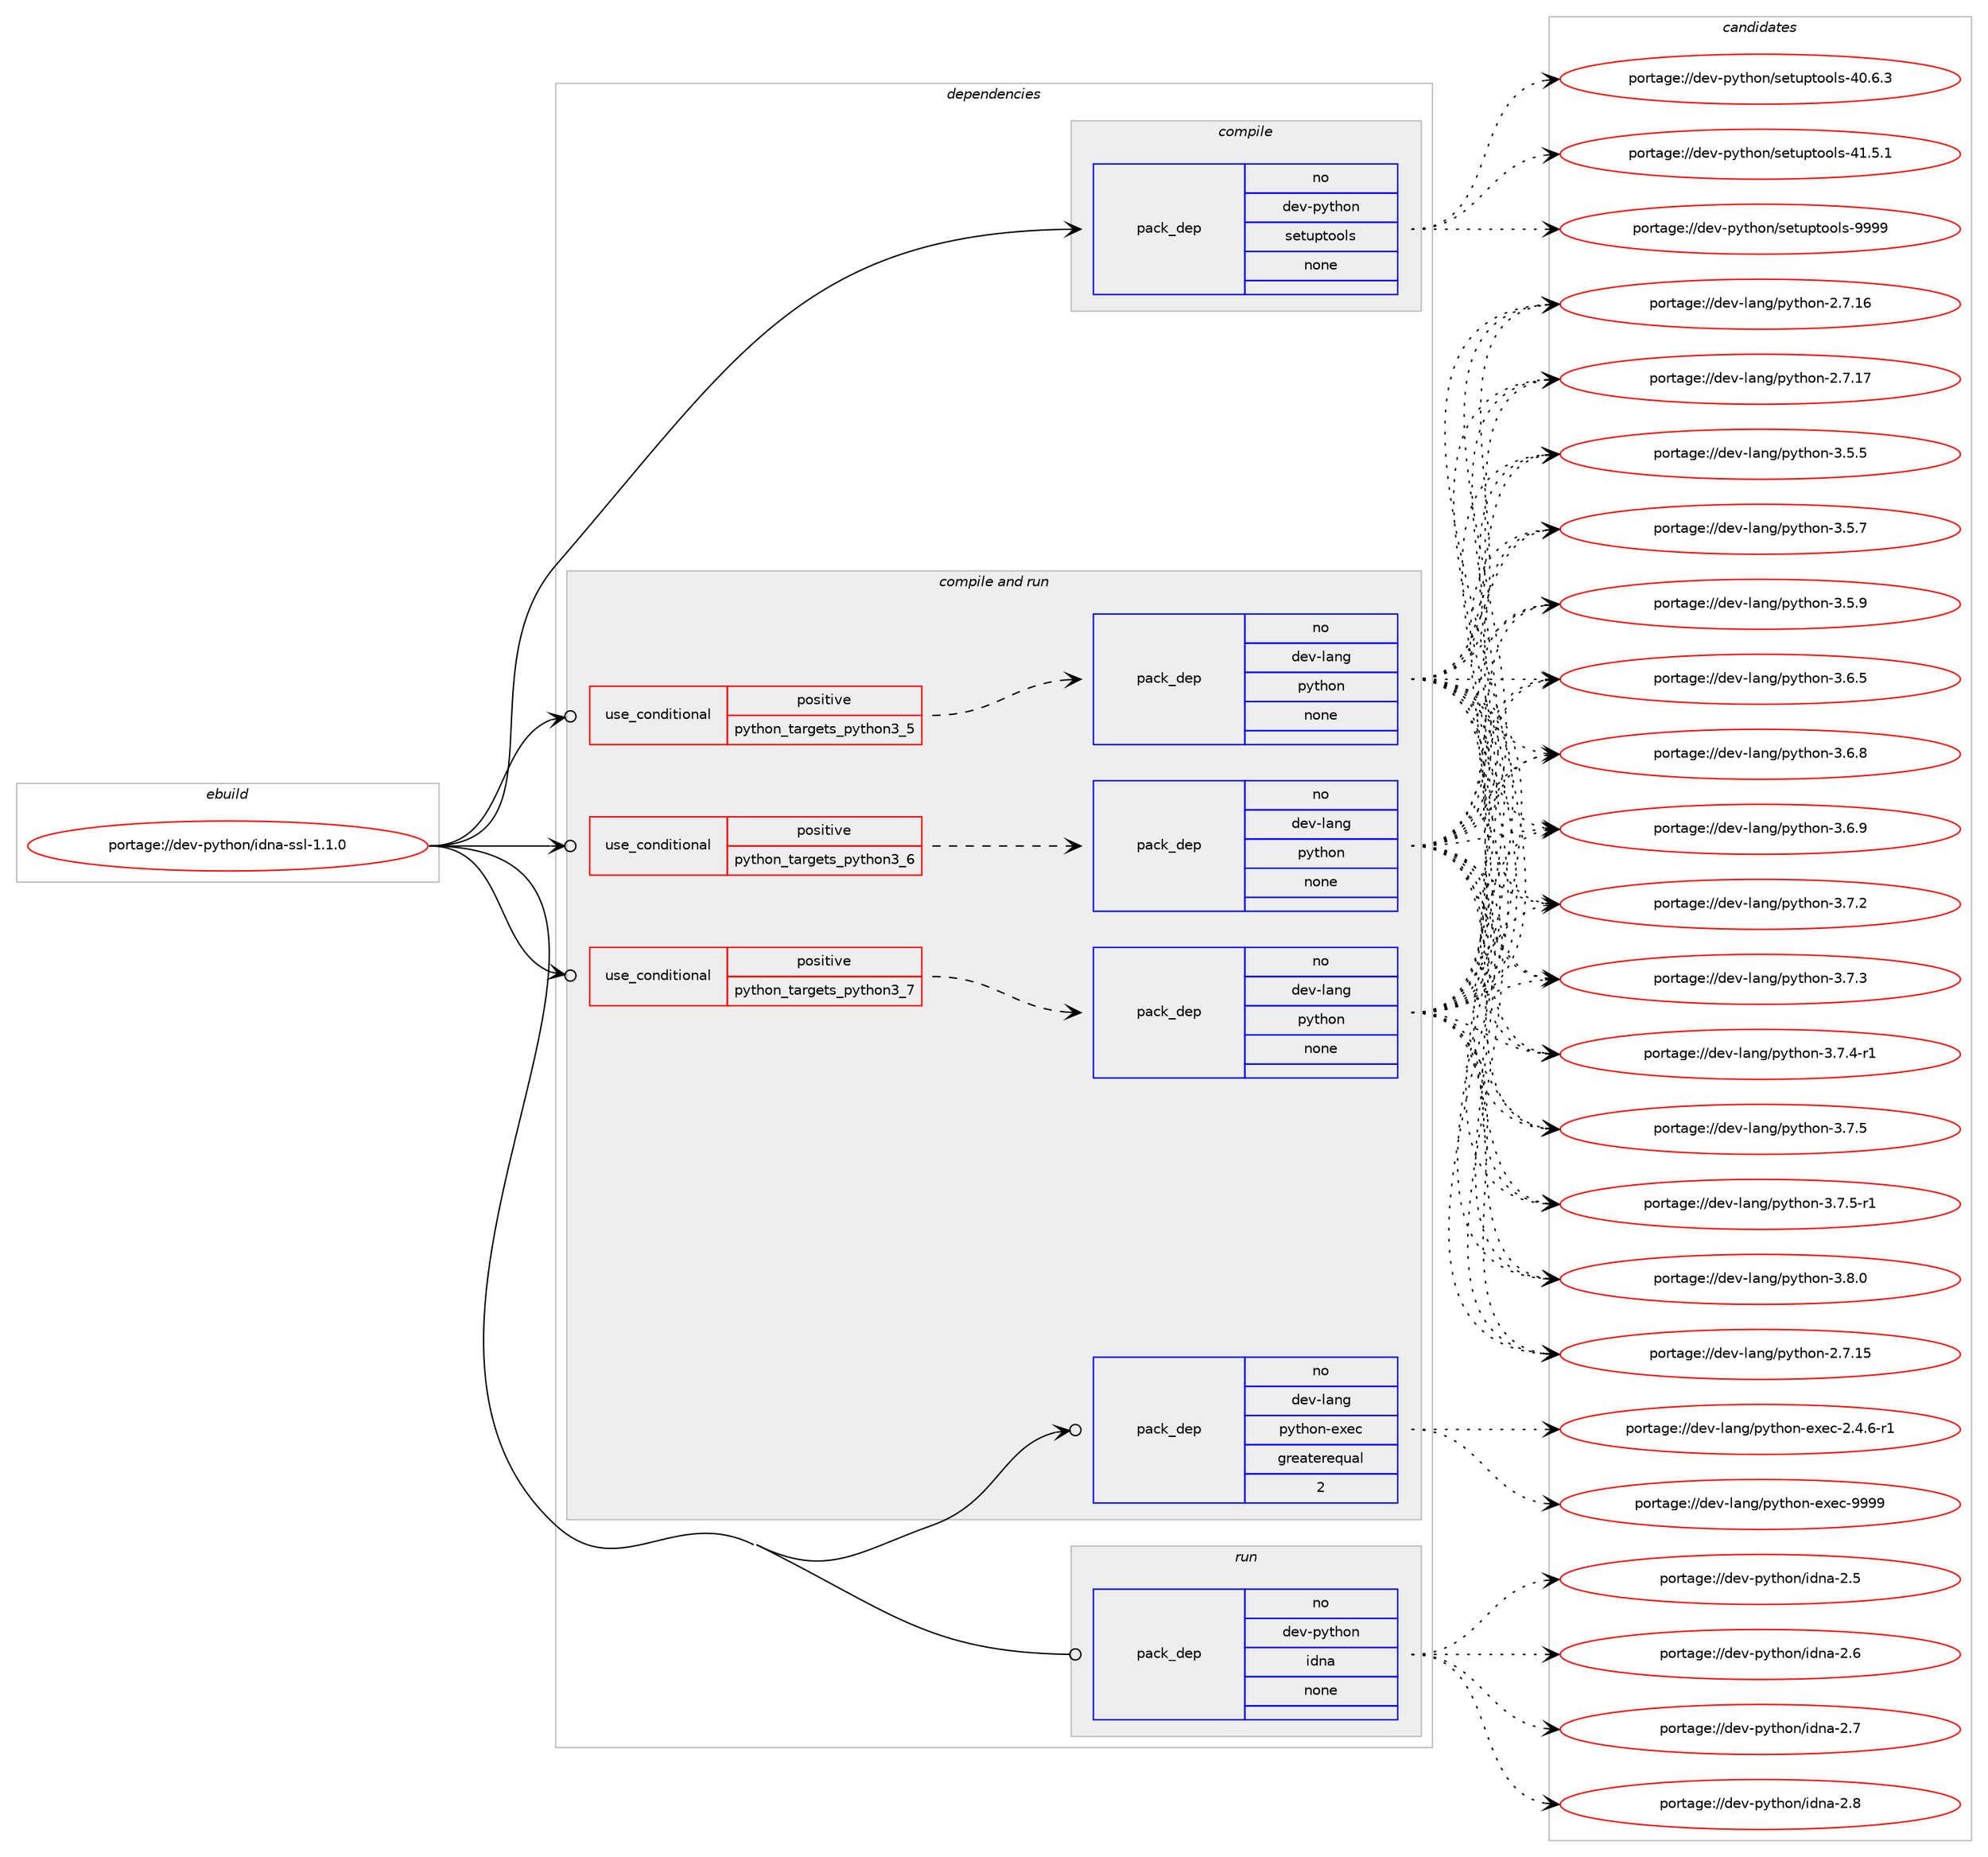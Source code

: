 digraph prolog {

# *************
# Graph options
# *************

newrank=true;
concentrate=true;
compound=true;
graph [rankdir=LR,fontname=Helvetica,fontsize=10,ranksep=1.5];#, ranksep=2.5, nodesep=0.2];
edge  [arrowhead=vee];
node  [fontname=Helvetica,fontsize=10];

# **********
# The ebuild
# **********

subgraph cluster_leftcol {
color=gray;
rank=same;
label=<<i>ebuild</i>>;
id [label="portage://dev-python/idna-ssl-1.1.0", color=red, width=4, href="../dev-python/idna-ssl-1.1.0.svg"];
}

# ****************
# The dependencies
# ****************

subgraph cluster_midcol {
color=gray;
label=<<i>dependencies</i>>;
subgraph cluster_compile {
fillcolor="#eeeeee";
style=filled;
label=<<i>compile</i>>;
subgraph pack110689 {
dependency144015 [label=<<TABLE BORDER="0" CELLBORDER="1" CELLSPACING="0" CELLPADDING="4" WIDTH="220"><TR><TD ROWSPAN="6" CELLPADDING="30">pack_dep</TD></TR><TR><TD WIDTH="110">no</TD></TR><TR><TD>dev-python</TD></TR><TR><TD>setuptools</TD></TR><TR><TD>none</TD></TR><TR><TD></TD></TR></TABLE>>, shape=none, color=blue];
}
id:e -> dependency144015:w [weight=20,style="solid",arrowhead="vee"];
}
subgraph cluster_compileandrun {
fillcolor="#eeeeee";
style=filled;
label=<<i>compile and run</i>>;
subgraph cond30006 {
dependency144016 [label=<<TABLE BORDER="0" CELLBORDER="1" CELLSPACING="0" CELLPADDING="4"><TR><TD ROWSPAN="3" CELLPADDING="10">use_conditional</TD></TR><TR><TD>positive</TD></TR><TR><TD>python_targets_python3_5</TD></TR></TABLE>>, shape=none, color=red];
subgraph pack110690 {
dependency144017 [label=<<TABLE BORDER="0" CELLBORDER="1" CELLSPACING="0" CELLPADDING="4" WIDTH="220"><TR><TD ROWSPAN="6" CELLPADDING="30">pack_dep</TD></TR><TR><TD WIDTH="110">no</TD></TR><TR><TD>dev-lang</TD></TR><TR><TD>python</TD></TR><TR><TD>none</TD></TR><TR><TD></TD></TR></TABLE>>, shape=none, color=blue];
}
dependency144016:e -> dependency144017:w [weight=20,style="dashed",arrowhead="vee"];
}
id:e -> dependency144016:w [weight=20,style="solid",arrowhead="odotvee"];
subgraph cond30007 {
dependency144018 [label=<<TABLE BORDER="0" CELLBORDER="1" CELLSPACING="0" CELLPADDING="4"><TR><TD ROWSPAN="3" CELLPADDING="10">use_conditional</TD></TR><TR><TD>positive</TD></TR><TR><TD>python_targets_python3_6</TD></TR></TABLE>>, shape=none, color=red];
subgraph pack110691 {
dependency144019 [label=<<TABLE BORDER="0" CELLBORDER="1" CELLSPACING="0" CELLPADDING="4" WIDTH="220"><TR><TD ROWSPAN="6" CELLPADDING="30">pack_dep</TD></TR><TR><TD WIDTH="110">no</TD></TR><TR><TD>dev-lang</TD></TR><TR><TD>python</TD></TR><TR><TD>none</TD></TR><TR><TD></TD></TR></TABLE>>, shape=none, color=blue];
}
dependency144018:e -> dependency144019:w [weight=20,style="dashed",arrowhead="vee"];
}
id:e -> dependency144018:w [weight=20,style="solid",arrowhead="odotvee"];
subgraph cond30008 {
dependency144020 [label=<<TABLE BORDER="0" CELLBORDER="1" CELLSPACING="0" CELLPADDING="4"><TR><TD ROWSPAN="3" CELLPADDING="10">use_conditional</TD></TR><TR><TD>positive</TD></TR><TR><TD>python_targets_python3_7</TD></TR></TABLE>>, shape=none, color=red];
subgraph pack110692 {
dependency144021 [label=<<TABLE BORDER="0" CELLBORDER="1" CELLSPACING="0" CELLPADDING="4" WIDTH="220"><TR><TD ROWSPAN="6" CELLPADDING="30">pack_dep</TD></TR><TR><TD WIDTH="110">no</TD></TR><TR><TD>dev-lang</TD></TR><TR><TD>python</TD></TR><TR><TD>none</TD></TR><TR><TD></TD></TR></TABLE>>, shape=none, color=blue];
}
dependency144020:e -> dependency144021:w [weight=20,style="dashed",arrowhead="vee"];
}
id:e -> dependency144020:w [weight=20,style="solid",arrowhead="odotvee"];
subgraph pack110693 {
dependency144022 [label=<<TABLE BORDER="0" CELLBORDER="1" CELLSPACING="0" CELLPADDING="4" WIDTH="220"><TR><TD ROWSPAN="6" CELLPADDING="30">pack_dep</TD></TR><TR><TD WIDTH="110">no</TD></TR><TR><TD>dev-lang</TD></TR><TR><TD>python-exec</TD></TR><TR><TD>greaterequal</TD></TR><TR><TD>2</TD></TR></TABLE>>, shape=none, color=blue];
}
id:e -> dependency144022:w [weight=20,style="solid",arrowhead="odotvee"];
}
subgraph cluster_run {
fillcolor="#eeeeee";
style=filled;
label=<<i>run</i>>;
subgraph pack110694 {
dependency144023 [label=<<TABLE BORDER="0" CELLBORDER="1" CELLSPACING="0" CELLPADDING="4" WIDTH="220"><TR><TD ROWSPAN="6" CELLPADDING="30">pack_dep</TD></TR><TR><TD WIDTH="110">no</TD></TR><TR><TD>dev-python</TD></TR><TR><TD>idna</TD></TR><TR><TD>none</TD></TR><TR><TD></TD></TR></TABLE>>, shape=none, color=blue];
}
id:e -> dependency144023:w [weight=20,style="solid",arrowhead="odot"];
}
}

# **************
# The candidates
# **************

subgraph cluster_choices {
rank=same;
color=gray;
label=<<i>candidates</i>>;

subgraph choice110689 {
color=black;
nodesep=1;
choiceportage100101118451121211161041111104711510111611711211611111110811545524846544651 [label="portage://dev-python/setuptools-40.6.3", color=red, width=4,href="../dev-python/setuptools-40.6.3.svg"];
choiceportage100101118451121211161041111104711510111611711211611111110811545524946534649 [label="portage://dev-python/setuptools-41.5.1", color=red, width=4,href="../dev-python/setuptools-41.5.1.svg"];
choiceportage10010111845112121116104111110471151011161171121161111111081154557575757 [label="portage://dev-python/setuptools-9999", color=red, width=4,href="../dev-python/setuptools-9999.svg"];
dependency144015:e -> choiceportage100101118451121211161041111104711510111611711211611111110811545524846544651:w [style=dotted,weight="100"];
dependency144015:e -> choiceportage100101118451121211161041111104711510111611711211611111110811545524946534649:w [style=dotted,weight="100"];
dependency144015:e -> choiceportage10010111845112121116104111110471151011161171121161111111081154557575757:w [style=dotted,weight="100"];
}
subgraph choice110690 {
color=black;
nodesep=1;
choiceportage10010111845108971101034711212111610411111045504655464953 [label="portage://dev-lang/python-2.7.15", color=red, width=4,href="../dev-lang/python-2.7.15.svg"];
choiceportage10010111845108971101034711212111610411111045504655464954 [label="portage://dev-lang/python-2.7.16", color=red, width=4,href="../dev-lang/python-2.7.16.svg"];
choiceportage10010111845108971101034711212111610411111045504655464955 [label="portage://dev-lang/python-2.7.17", color=red, width=4,href="../dev-lang/python-2.7.17.svg"];
choiceportage100101118451089711010347112121116104111110455146534653 [label="portage://dev-lang/python-3.5.5", color=red, width=4,href="../dev-lang/python-3.5.5.svg"];
choiceportage100101118451089711010347112121116104111110455146534655 [label="portage://dev-lang/python-3.5.7", color=red, width=4,href="../dev-lang/python-3.5.7.svg"];
choiceportage100101118451089711010347112121116104111110455146534657 [label="portage://dev-lang/python-3.5.9", color=red, width=4,href="../dev-lang/python-3.5.9.svg"];
choiceportage100101118451089711010347112121116104111110455146544653 [label="portage://dev-lang/python-3.6.5", color=red, width=4,href="../dev-lang/python-3.6.5.svg"];
choiceportage100101118451089711010347112121116104111110455146544656 [label="portage://dev-lang/python-3.6.8", color=red, width=4,href="../dev-lang/python-3.6.8.svg"];
choiceportage100101118451089711010347112121116104111110455146544657 [label="portage://dev-lang/python-3.6.9", color=red, width=4,href="../dev-lang/python-3.6.9.svg"];
choiceportage100101118451089711010347112121116104111110455146554650 [label="portage://dev-lang/python-3.7.2", color=red, width=4,href="../dev-lang/python-3.7.2.svg"];
choiceportage100101118451089711010347112121116104111110455146554651 [label="portage://dev-lang/python-3.7.3", color=red, width=4,href="../dev-lang/python-3.7.3.svg"];
choiceportage1001011184510897110103471121211161041111104551465546524511449 [label="portage://dev-lang/python-3.7.4-r1", color=red, width=4,href="../dev-lang/python-3.7.4-r1.svg"];
choiceportage100101118451089711010347112121116104111110455146554653 [label="portage://dev-lang/python-3.7.5", color=red, width=4,href="../dev-lang/python-3.7.5.svg"];
choiceportage1001011184510897110103471121211161041111104551465546534511449 [label="portage://dev-lang/python-3.7.5-r1", color=red, width=4,href="../dev-lang/python-3.7.5-r1.svg"];
choiceportage100101118451089711010347112121116104111110455146564648 [label="portage://dev-lang/python-3.8.0", color=red, width=4,href="../dev-lang/python-3.8.0.svg"];
dependency144017:e -> choiceportage10010111845108971101034711212111610411111045504655464953:w [style=dotted,weight="100"];
dependency144017:e -> choiceportage10010111845108971101034711212111610411111045504655464954:w [style=dotted,weight="100"];
dependency144017:e -> choiceportage10010111845108971101034711212111610411111045504655464955:w [style=dotted,weight="100"];
dependency144017:e -> choiceportage100101118451089711010347112121116104111110455146534653:w [style=dotted,weight="100"];
dependency144017:e -> choiceportage100101118451089711010347112121116104111110455146534655:w [style=dotted,weight="100"];
dependency144017:e -> choiceportage100101118451089711010347112121116104111110455146534657:w [style=dotted,weight="100"];
dependency144017:e -> choiceportage100101118451089711010347112121116104111110455146544653:w [style=dotted,weight="100"];
dependency144017:e -> choiceportage100101118451089711010347112121116104111110455146544656:w [style=dotted,weight="100"];
dependency144017:e -> choiceportage100101118451089711010347112121116104111110455146544657:w [style=dotted,weight="100"];
dependency144017:e -> choiceportage100101118451089711010347112121116104111110455146554650:w [style=dotted,weight="100"];
dependency144017:e -> choiceportage100101118451089711010347112121116104111110455146554651:w [style=dotted,weight="100"];
dependency144017:e -> choiceportage1001011184510897110103471121211161041111104551465546524511449:w [style=dotted,weight="100"];
dependency144017:e -> choiceportage100101118451089711010347112121116104111110455146554653:w [style=dotted,weight="100"];
dependency144017:e -> choiceportage1001011184510897110103471121211161041111104551465546534511449:w [style=dotted,weight="100"];
dependency144017:e -> choiceportage100101118451089711010347112121116104111110455146564648:w [style=dotted,weight="100"];
}
subgraph choice110691 {
color=black;
nodesep=1;
choiceportage10010111845108971101034711212111610411111045504655464953 [label="portage://dev-lang/python-2.7.15", color=red, width=4,href="../dev-lang/python-2.7.15.svg"];
choiceportage10010111845108971101034711212111610411111045504655464954 [label="portage://dev-lang/python-2.7.16", color=red, width=4,href="../dev-lang/python-2.7.16.svg"];
choiceportage10010111845108971101034711212111610411111045504655464955 [label="portage://dev-lang/python-2.7.17", color=red, width=4,href="../dev-lang/python-2.7.17.svg"];
choiceportage100101118451089711010347112121116104111110455146534653 [label="portage://dev-lang/python-3.5.5", color=red, width=4,href="../dev-lang/python-3.5.5.svg"];
choiceportage100101118451089711010347112121116104111110455146534655 [label="portage://dev-lang/python-3.5.7", color=red, width=4,href="../dev-lang/python-3.5.7.svg"];
choiceportage100101118451089711010347112121116104111110455146534657 [label="portage://dev-lang/python-3.5.9", color=red, width=4,href="../dev-lang/python-3.5.9.svg"];
choiceportage100101118451089711010347112121116104111110455146544653 [label="portage://dev-lang/python-3.6.5", color=red, width=4,href="../dev-lang/python-3.6.5.svg"];
choiceportage100101118451089711010347112121116104111110455146544656 [label="portage://dev-lang/python-3.6.8", color=red, width=4,href="../dev-lang/python-3.6.8.svg"];
choiceportage100101118451089711010347112121116104111110455146544657 [label="portage://dev-lang/python-3.6.9", color=red, width=4,href="../dev-lang/python-3.6.9.svg"];
choiceportage100101118451089711010347112121116104111110455146554650 [label="portage://dev-lang/python-3.7.2", color=red, width=4,href="../dev-lang/python-3.7.2.svg"];
choiceportage100101118451089711010347112121116104111110455146554651 [label="portage://dev-lang/python-3.7.3", color=red, width=4,href="../dev-lang/python-3.7.3.svg"];
choiceportage1001011184510897110103471121211161041111104551465546524511449 [label="portage://dev-lang/python-3.7.4-r1", color=red, width=4,href="../dev-lang/python-3.7.4-r1.svg"];
choiceportage100101118451089711010347112121116104111110455146554653 [label="portage://dev-lang/python-3.7.5", color=red, width=4,href="../dev-lang/python-3.7.5.svg"];
choiceportage1001011184510897110103471121211161041111104551465546534511449 [label="portage://dev-lang/python-3.7.5-r1", color=red, width=4,href="../dev-lang/python-3.7.5-r1.svg"];
choiceportage100101118451089711010347112121116104111110455146564648 [label="portage://dev-lang/python-3.8.0", color=red, width=4,href="../dev-lang/python-3.8.0.svg"];
dependency144019:e -> choiceportage10010111845108971101034711212111610411111045504655464953:w [style=dotted,weight="100"];
dependency144019:e -> choiceportage10010111845108971101034711212111610411111045504655464954:w [style=dotted,weight="100"];
dependency144019:e -> choiceportage10010111845108971101034711212111610411111045504655464955:w [style=dotted,weight="100"];
dependency144019:e -> choiceportage100101118451089711010347112121116104111110455146534653:w [style=dotted,weight="100"];
dependency144019:e -> choiceportage100101118451089711010347112121116104111110455146534655:w [style=dotted,weight="100"];
dependency144019:e -> choiceportage100101118451089711010347112121116104111110455146534657:w [style=dotted,weight="100"];
dependency144019:e -> choiceportage100101118451089711010347112121116104111110455146544653:w [style=dotted,weight="100"];
dependency144019:e -> choiceportage100101118451089711010347112121116104111110455146544656:w [style=dotted,weight="100"];
dependency144019:e -> choiceportage100101118451089711010347112121116104111110455146544657:w [style=dotted,weight="100"];
dependency144019:e -> choiceportage100101118451089711010347112121116104111110455146554650:w [style=dotted,weight="100"];
dependency144019:e -> choiceportage100101118451089711010347112121116104111110455146554651:w [style=dotted,weight="100"];
dependency144019:e -> choiceportage1001011184510897110103471121211161041111104551465546524511449:w [style=dotted,weight="100"];
dependency144019:e -> choiceportage100101118451089711010347112121116104111110455146554653:w [style=dotted,weight="100"];
dependency144019:e -> choiceportage1001011184510897110103471121211161041111104551465546534511449:w [style=dotted,weight="100"];
dependency144019:e -> choiceportage100101118451089711010347112121116104111110455146564648:w [style=dotted,weight="100"];
}
subgraph choice110692 {
color=black;
nodesep=1;
choiceportage10010111845108971101034711212111610411111045504655464953 [label="portage://dev-lang/python-2.7.15", color=red, width=4,href="../dev-lang/python-2.7.15.svg"];
choiceportage10010111845108971101034711212111610411111045504655464954 [label="portage://dev-lang/python-2.7.16", color=red, width=4,href="../dev-lang/python-2.7.16.svg"];
choiceportage10010111845108971101034711212111610411111045504655464955 [label="portage://dev-lang/python-2.7.17", color=red, width=4,href="../dev-lang/python-2.7.17.svg"];
choiceportage100101118451089711010347112121116104111110455146534653 [label="portage://dev-lang/python-3.5.5", color=red, width=4,href="../dev-lang/python-3.5.5.svg"];
choiceportage100101118451089711010347112121116104111110455146534655 [label="portage://dev-lang/python-3.5.7", color=red, width=4,href="../dev-lang/python-3.5.7.svg"];
choiceportage100101118451089711010347112121116104111110455146534657 [label="portage://dev-lang/python-3.5.9", color=red, width=4,href="../dev-lang/python-3.5.9.svg"];
choiceportage100101118451089711010347112121116104111110455146544653 [label="portage://dev-lang/python-3.6.5", color=red, width=4,href="../dev-lang/python-3.6.5.svg"];
choiceportage100101118451089711010347112121116104111110455146544656 [label="portage://dev-lang/python-3.6.8", color=red, width=4,href="../dev-lang/python-3.6.8.svg"];
choiceportage100101118451089711010347112121116104111110455146544657 [label="portage://dev-lang/python-3.6.9", color=red, width=4,href="../dev-lang/python-3.6.9.svg"];
choiceportage100101118451089711010347112121116104111110455146554650 [label="portage://dev-lang/python-3.7.2", color=red, width=4,href="../dev-lang/python-3.7.2.svg"];
choiceportage100101118451089711010347112121116104111110455146554651 [label="portage://dev-lang/python-3.7.3", color=red, width=4,href="../dev-lang/python-3.7.3.svg"];
choiceportage1001011184510897110103471121211161041111104551465546524511449 [label="portage://dev-lang/python-3.7.4-r1", color=red, width=4,href="../dev-lang/python-3.7.4-r1.svg"];
choiceportage100101118451089711010347112121116104111110455146554653 [label="portage://dev-lang/python-3.7.5", color=red, width=4,href="../dev-lang/python-3.7.5.svg"];
choiceportage1001011184510897110103471121211161041111104551465546534511449 [label="portage://dev-lang/python-3.7.5-r1", color=red, width=4,href="../dev-lang/python-3.7.5-r1.svg"];
choiceportage100101118451089711010347112121116104111110455146564648 [label="portage://dev-lang/python-3.8.0", color=red, width=4,href="../dev-lang/python-3.8.0.svg"];
dependency144021:e -> choiceportage10010111845108971101034711212111610411111045504655464953:w [style=dotted,weight="100"];
dependency144021:e -> choiceportage10010111845108971101034711212111610411111045504655464954:w [style=dotted,weight="100"];
dependency144021:e -> choiceportage10010111845108971101034711212111610411111045504655464955:w [style=dotted,weight="100"];
dependency144021:e -> choiceportage100101118451089711010347112121116104111110455146534653:w [style=dotted,weight="100"];
dependency144021:e -> choiceportage100101118451089711010347112121116104111110455146534655:w [style=dotted,weight="100"];
dependency144021:e -> choiceportage100101118451089711010347112121116104111110455146534657:w [style=dotted,weight="100"];
dependency144021:e -> choiceportage100101118451089711010347112121116104111110455146544653:w [style=dotted,weight="100"];
dependency144021:e -> choiceportage100101118451089711010347112121116104111110455146544656:w [style=dotted,weight="100"];
dependency144021:e -> choiceportage100101118451089711010347112121116104111110455146544657:w [style=dotted,weight="100"];
dependency144021:e -> choiceportage100101118451089711010347112121116104111110455146554650:w [style=dotted,weight="100"];
dependency144021:e -> choiceportage100101118451089711010347112121116104111110455146554651:w [style=dotted,weight="100"];
dependency144021:e -> choiceportage1001011184510897110103471121211161041111104551465546524511449:w [style=dotted,weight="100"];
dependency144021:e -> choiceportage100101118451089711010347112121116104111110455146554653:w [style=dotted,weight="100"];
dependency144021:e -> choiceportage1001011184510897110103471121211161041111104551465546534511449:w [style=dotted,weight="100"];
dependency144021:e -> choiceportage100101118451089711010347112121116104111110455146564648:w [style=dotted,weight="100"];
}
subgraph choice110693 {
color=black;
nodesep=1;
choiceportage10010111845108971101034711212111610411111045101120101994550465246544511449 [label="portage://dev-lang/python-exec-2.4.6-r1", color=red, width=4,href="../dev-lang/python-exec-2.4.6-r1.svg"];
choiceportage10010111845108971101034711212111610411111045101120101994557575757 [label="portage://dev-lang/python-exec-9999", color=red, width=4,href="../dev-lang/python-exec-9999.svg"];
dependency144022:e -> choiceportage10010111845108971101034711212111610411111045101120101994550465246544511449:w [style=dotted,weight="100"];
dependency144022:e -> choiceportage10010111845108971101034711212111610411111045101120101994557575757:w [style=dotted,weight="100"];
}
subgraph choice110694 {
color=black;
nodesep=1;
choiceportage10010111845112121116104111110471051001109745504653 [label="portage://dev-python/idna-2.5", color=red, width=4,href="../dev-python/idna-2.5.svg"];
choiceportage10010111845112121116104111110471051001109745504654 [label="portage://dev-python/idna-2.6", color=red, width=4,href="../dev-python/idna-2.6.svg"];
choiceportage10010111845112121116104111110471051001109745504655 [label="portage://dev-python/idna-2.7", color=red, width=4,href="../dev-python/idna-2.7.svg"];
choiceportage10010111845112121116104111110471051001109745504656 [label="portage://dev-python/idna-2.8", color=red, width=4,href="../dev-python/idna-2.8.svg"];
dependency144023:e -> choiceportage10010111845112121116104111110471051001109745504653:w [style=dotted,weight="100"];
dependency144023:e -> choiceportage10010111845112121116104111110471051001109745504654:w [style=dotted,weight="100"];
dependency144023:e -> choiceportage10010111845112121116104111110471051001109745504655:w [style=dotted,weight="100"];
dependency144023:e -> choiceportage10010111845112121116104111110471051001109745504656:w [style=dotted,weight="100"];
}
}

}
